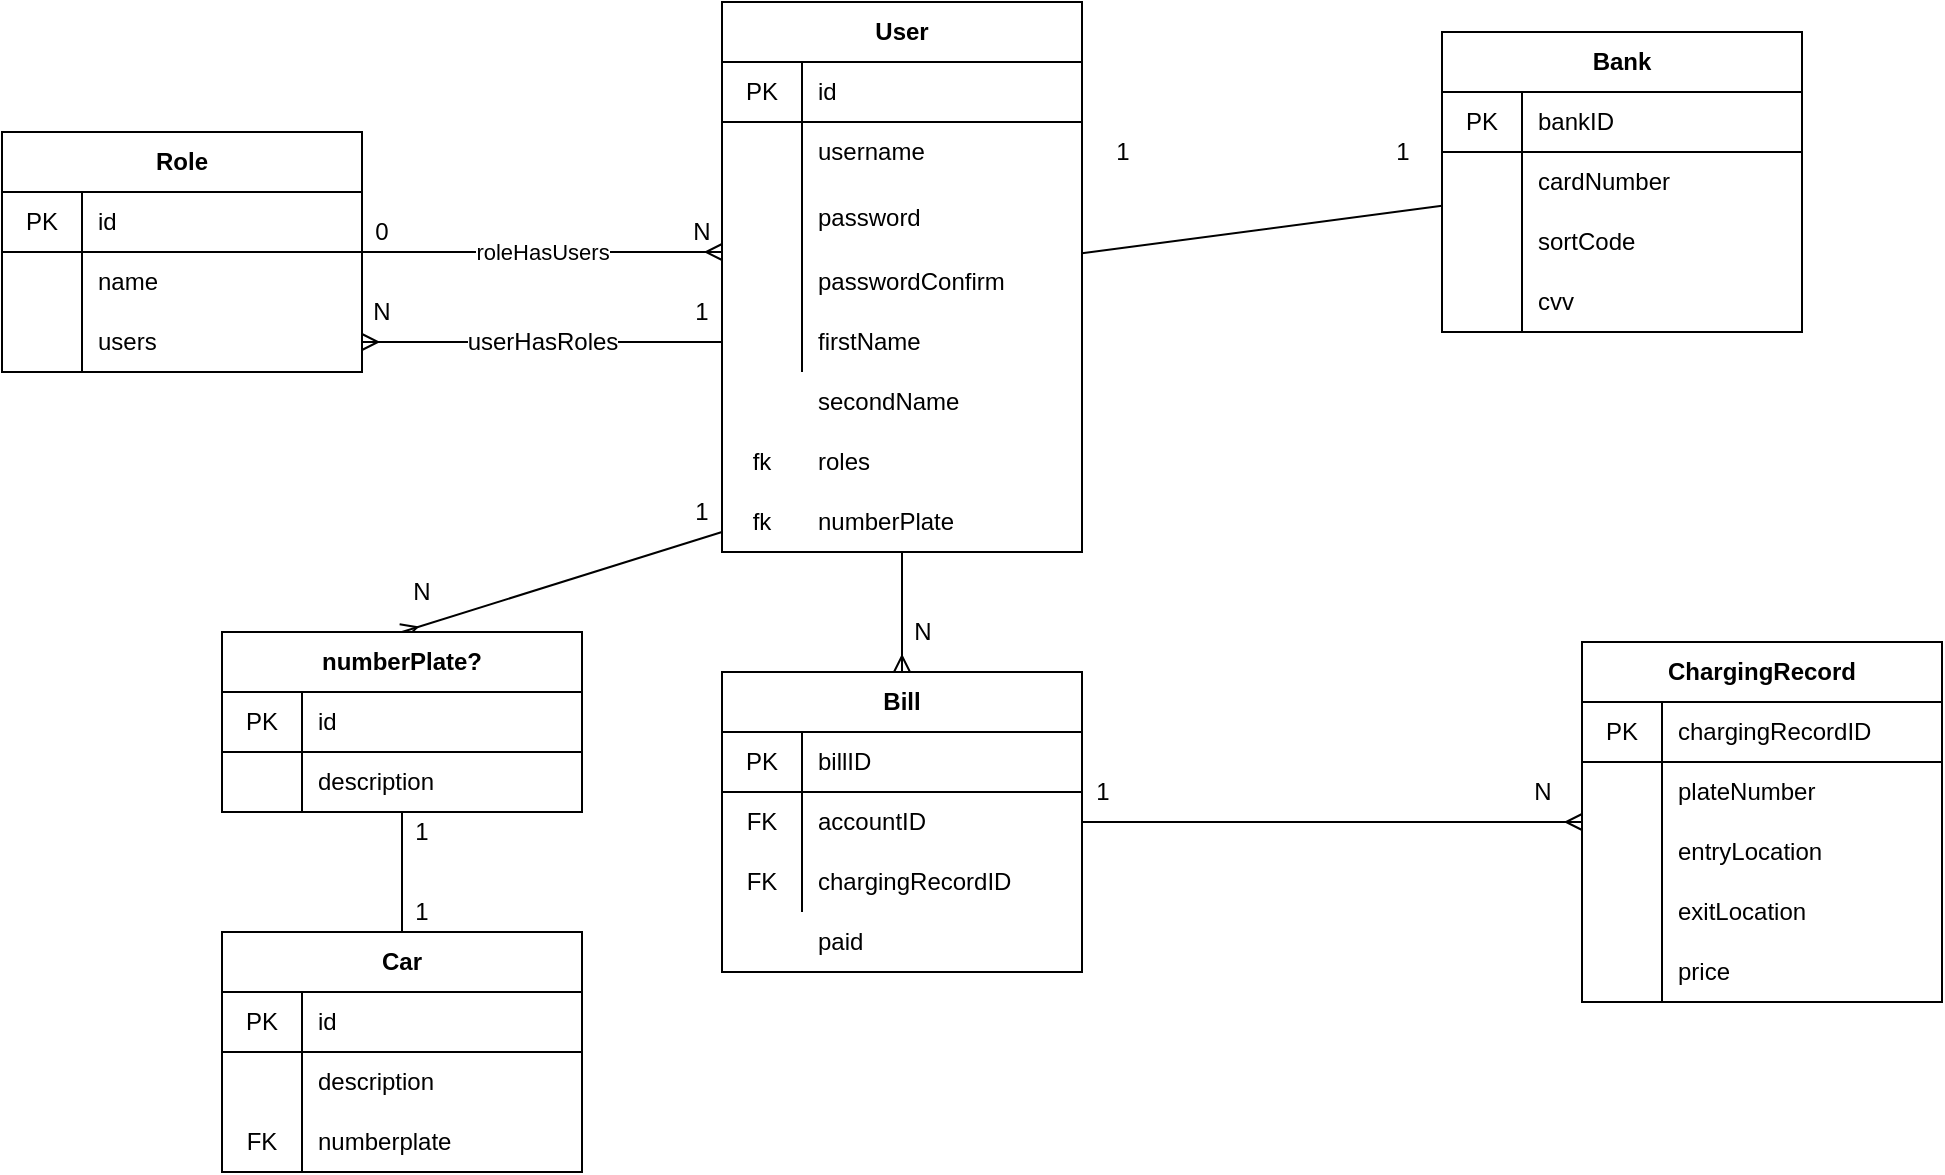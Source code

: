 <mxfile version="13.8.0" type="device"><diagram name="Page-1" id="9f46799a-70d6-7492-0946-bef42562c5a5"><mxGraphModel dx="2081" dy="526" grid="1" gridSize="10" guides="1" tooltips="1" connect="1" arrows="1" fold="1" page="1" pageScale="1" pageWidth="1100" pageHeight="850" background="#ffffff" math="0" shadow="0"><root><mxCell id="0"/><mxCell id="1" parent="0"/><mxCell id="W1NpXFlyGG9XeFbNxhvx-20" value="Bank" style="shape=table;html=1;whiteSpace=wrap;startSize=30;container=1;collapsible=0;childLayout=tableLayout;fixedRows=1;rowLines=0;fontStyle=1;align=center;" parent="1" vertex="1"><mxGeometry x="620" y="250" width="180" height="150" as="geometry"/></mxCell><mxCell id="W1NpXFlyGG9XeFbNxhvx-21" value="" style="shape=partialRectangle;html=1;whiteSpace=wrap;collapsible=0;dropTarget=0;pointerEvents=0;fillColor=none;top=0;left=0;bottom=1;right=0;points=[[0,0.5],[1,0.5]];portConstraint=eastwest;" parent="W1NpXFlyGG9XeFbNxhvx-20" vertex="1"><mxGeometry y="30" width="180" height="30" as="geometry"/></mxCell><mxCell id="W1NpXFlyGG9XeFbNxhvx-22" value="PK" style="shape=partialRectangle;html=1;whiteSpace=wrap;connectable=0;fillColor=none;top=0;left=0;bottom=0;right=0;overflow=hidden;" parent="W1NpXFlyGG9XeFbNxhvx-21" vertex="1"><mxGeometry width="40" height="30" as="geometry"/></mxCell><mxCell id="W1NpXFlyGG9XeFbNxhvx-23" value="bankID" style="shape=partialRectangle;html=1;whiteSpace=wrap;connectable=0;fillColor=none;top=0;left=0;bottom=0;right=0;align=left;spacingLeft=6;overflow=hidden;" parent="W1NpXFlyGG9XeFbNxhvx-21" vertex="1"><mxGeometry x="40" width="140" height="30" as="geometry"/></mxCell><mxCell id="W1NpXFlyGG9XeFbNxhvx-24" value="" style="shape=partialRectangle;html=1;whiteSpace=wrap;collapsible=0;dropTarget=0;pointerEvents=0;fillColor=none;top=0;left=0;bottom=0;right=0;points=[[0,0.5],[1,0.5]];portConstraint=eastwest;" parent="W1NpXFlyGG9XeFbNxhvx-20" vertex="1"><mxGeometry y="60" width="180" height="30" as="geometry"/></mxCell><mxCell id="W1NpXFlyGG9XeFbNxhvx-25" value="" style="shape=partialRectangle;html=1;whiteSpace=wrap;connectable=0;fillColor=none;top=0;left=0;bottom=0;right=0;overflow=hidden;" parent="W1NpXFlyGG9XeFbNxhvx-24" vertex="1"><mxGeometry width="40" height="30" as="geometry"/></mxCell><mxCell id="W1NpXFlyGG9XeFbNxhvx-26" value="cardNumber" style="shape=partialRectangle;html=1;whiteSpace=wrap;connectable=0;fillColor=none;top=0;left=0;bottom=0;right=0;align=left;spacingLeft=6;overflow=hidden;" parent="W1NpXFlyGG9XeFbNxhvx-24" vertex="1"><mxGeometry x="40" width="140" height="30" as="geometry"/></mxCell><mxCell id="W1NpXFlyGG9XeFbNxhvx-27" value="" style="shape=partialRectangle;html=1;whiteSpace=wrap;collapsible=0;dropTarget=0;pointerEvents=0;fillColor=none;top=0;left=0;bottom=0;right=0;points=[[0,0.5],[1,0.5]];portConstraint=eastwest;" parent="W1NpXFlyGG9XeFbNxhvx-20" vertex="1"><mxGeometry y="90" width="180" height="30" as="geometry"/></mxCell><mxCell id="W1NpXFlyGG9XeFbNxhvx-28" value="" style="shape=partialRectangle;html=1;whiteSpace=wrap;connectable=0;fillColor=none;top=0;left=0;bottom=0;right=0;overflow=hidden;" parent="W1NpXFlyGG9XeFbNxhvx-27" vertex="1"><mxGeometry width="40" height="30" as="geometry"/></mxCell><mxCell id="W1NpXFlyGG9XeFbNxhvx-29" value="sortCode" style="shape=partialRectangle;html=1;whiteSpace=wrap;connectable=0;fillColor=none;top=0;left=0;bottom=0;right=0;align=left;spacingLeft=6;overflow=hidden;" parent="W1NpXFlyGG9XeFbNxhvx-27" vertex="1"><mxGeometry x="40" width="140" height="30" as="geometry"/></mxCell><mxCell id="W1NpXFlyGG9XeFbNxhvx-30" value="" style="shape=partialRectangle;html=1;whiteSpace=wrap;collapsible=0;dropTarget=0;pointerEvents=0;fillColor=none;top=0;left=0;bottom=0;right=0;points=[[0,0.5],[1,0.5]];portConstraint=eastwest;" parent="W1NpXFlyGG9XeFbNxhvx-20" vertex="1"><mxGeometry y="120" width="180" height="30" as="geometry"/></mxCell><mxCell id="W1NpXFlyGG9XeFbNxhvx-31" value="" style="shape=partialRectangle;html=1;whiteSpace=wrap;connectable=0;fillColor=none;top=0;left=0;bottom=0;right=0;overflow=hidden;" parent="W1NpXFlyGG9XeFbNxhvx-30" vertex="1"><mxGeometry width="40" height="30" as="geometry"/></mxCell><mxCell id="W1NpXFlyGG9XeFbNxhvx-32" value="cvv" style="shape=partialRectangle;html=1;whiteSpace=wrap;connectable=0;fillColor=none;top=0;left=0;bottom=0;right=0;align=left;spacingLeft=6;overflow=hidden;" parent="W1NpXFlyGG9XeFbNxhvx-30" vertex="1"><mxGeometry x="40" width="140" height="30" as="geometry"/></mxCell><mxCell id="W1NpXFlyGG9XeFbNxhvx-1" value="User" style="shape=table;html=1;whiteSpace=wrap;startSize=30;container=1;collapsible=0;childLayout=tableLayout;fixedRows=1;rowLines=0;fontStyle=1;align=center;" parent="1" vertex="1"><mxGeometry x="260" y="235" width="180" height="275" as="geometry"/></mxCell><mxCell id="W1NpXFlyGG9XeFbNxhvx-2" value="" style="shape=partialRectangle;html=1;whiteSpace=wrap;collapsible=0;dropTarget=0;pointerEvents=0;fillColor=none;top=0;left=0;bottom=1;right=0;points=[[0,0.5],[1,0.5]];portConstraint=eastwest;" parent="W1NpXFlyGG9XeFbNxhvx-1" vertex="1"><mxGeometry y="30" width="180" height="30" as="geometry"/></mxCell><mxCell id="W1NpXFlyGG9XeFbNxhvx-3" value="PK" style="shape=partialRectangle;html=1;whiteSpace=wrap;connectable=0;fillColor=none;top=0;left=0;bottom=0;right=0;overflow=hidden;" parent="W1NpXFlyGG9XeFbNxhvx-2" vertex="1"><mxGeometry width="40" height="30" as="geometry"/></mxCell><mxCell id="W1NpXFlyGG9XeFbNxhvx-4" value="id" style="shape=partialRectangle;html=1;whiteSpace=wrap;connectable=0;fillColor=none;top=0;left=0;bottom=0;right=0;align=left;spacingLeft=6;overflow=hidden;" parent="W1NpXFlyGG9XeFbNxhvx-2" vertex="1"><mxGeometry x="40" width="140" height="30" as="geometry"/></mxCell><mxCell id="W1NpXFlyGG9XeFbNxhvx-5" value="" style="shape=partialRectangle;html=1;whiteSpace=wrap;collapsible=0;dropTarget=0;pointerEvents=0;fillColor=none;top=0;left=0;bottom=0;right=0;points=[[0,0.5],[1,0.5]];portConstraint=eastwest;" parent="W1NpXFlyGG9XeFbNxhvx-1" vertex="1"><mxGeometry y="60" width="180" height="30" as="geometry"/></mxCell><mxCell id="W1NpXFlyGG9XeFbNxhvx-6" value="" style="shape=partialRectangle;html=1;whiteSpace=wrap;connectable=0;fillColor=none;top=0;left=0;bottom=0;right=0;overflow=hidden;" parent="W1NpXFlyGG9XeFbNxhvx-5" vertex="1"><mxGeometry width="40" height="30" as="geometry"/></mxCell><mxCell id="W1NpXFlyGG9XeFbNxhvx-7" value="username" style="shape=partialRectangle;html=1;whiteSpace=wrap;connectable=0;fillColor=none;top=0;left=0;bottom=0;right=0;align=left;spacingLeft=6;overflow=hidden;" parent="W1NpXFlyGG9XeFbNxhvx-5" vertex="1"><mxGeometry x="40" width="140" height="30" as="geometry"/></mxCell><mxCell id="W1NpXFlyGG9XeFbNxhvx-8" value="" style="shape=partialRectangle;html=1;whiteSpace=wrap;collapsible=0;dropTarget=0;pointerEvents=0;fillColor=none;top=0;left=0;bottom=0;right=0;points=[[0,0.5],[1,0.5]];portConstraint=eastwest;" parent="W1NpXFlyGG9XeFbNxhvx-1" vertex="1"><mxGeometry y="90" width="180" height="35" as="geometry"/></mxCell><mxCell id="W1NpXFlyGG9XeFbNxhvx-9" value="" style="shape=partialRectangle;html=1;whiteSpace=wrap;connectable=0;fillColor=none;top=0;left=0;bottom=0;right=0;overflow=hidden;" parent="W1NpXFlyGG9XeFbNxhvx-8" vertex="1"><mxGeometry width="40" height="35" as="geometry"/></mxCell><mxCell id="W1NpXFlyGG9XeFbNxhvx-10" value="password" style="shape=partialRectangle;html=1;whiteSpace=wrap;connectable=0;fillColor=none;top=0;left=0;bottom=0;right=0;align=left;spacingLeft=6;overflow=hidden;" parent="W1NpXFlyGG9XeFbNxhvx-8" vertex="1"><mxGeometry x="40" width="140" height="35" as="geometry"/></mxCell><mxCell id="W1NpXFlyGG9XeFbNxhvx-14" value="" style="shape=partialRectangle;html=1;whiteSpace=wrap;collapsible=0;dropTarget=0;pointerEvents=0;fillColor=none;top=0;left=0;bottom=0;right=0;points=[[0,0.5],[1,0.5]];portConstraint=eastwest;" parent="W1NpXFlyGG9XeFbNxhvx-1" vertex="1"><mxGeometry y="125" width="180" height="30" as="geometry"/></mxCell><mxCell id="W1NpXFlyGG9XeFbNxhvx-15" value="" style="shape=partialRectangle;html=1;whiteSpace=wrap;connectable=0;fillColor=none;top=0;left=0;bottom=0;right=0;overflow=hidden;" parent="W1NpXFlyGG9XeFbNxhvx-14" vertex="1"><mxGeometry width="40" height="30" as="geometry"/></mxCell><mxCell id="W1NpXFlyGG9XeFbNxhvx-16" value="passwordConfirm" style="shape=partialRectangle;html=1;whiteSpace=wrap;connectable=0;fillColor=none;top=0;left=0;bottom=0;right=0;align=left;spacingLeft=6;overflow=hidden;" parent="W1NpXFlyGG9XeFbNxhvx-14" vertex="1"><mxGeometry x="40" width="140" height="30" as="geometry"/></mxCell><mxCell id="W1NpXFlyGG9XeFbNxhvx-17" value="" style="shape=partialRectangle;html=1;whiteSpace=wrap;collapsible=0;dropTarget=0;pointerEvents=0;fillColor=none;top=0;left=0;bottom=0;right=0;points=[[0,0.5],[1,0.5]];portConstraint=eastwest;" parent="W1NpXFlyGG9XeFbNxhvx-1" vertex="1"><mxGeometry y="155" width="180" height="30" as="geometry"/></mxCell><mxCell id="W1NpXFlyGG9XeFbNxhvx-18" value="" style="shape=partialRectangle;html=1;whiteSpace=wrap;connectable=0;fillColor=none;top=0;left=0;bottom=0;right=0;overflow=hidden;" parent="W1NpXFlyGG9XeFbNxhvx-17" vertex="1"><mxGeometry width="40" height="30" as="geometry"/></mxCell><mxCell id="W1NpXFlyGG9XeFbNxhvx-19" value="firstName" style="shape=partialRectangle;html=1;whiteSpace=wrap;connectable=0;fillColor=none;top=0;left=0;bottom=0;right=0;align=left;spacingLeft=6;overflow=hidden;" parent="W1NpXFlyGG9XeFbNxhvx-17" vertex="1"><mxGeometry x="40" width="140" height="30" as="geometry"/></mxCell><mxCell id="W1NpXFlyGG9XeFbNxhvx-40" value="1" style="text;html=1;align=center;verticalAlign=middle;resizable=0;points=[];autosize=1;" parent="1" vertex="1"><mxGeometry x="590" y="300" width="20" height="20" as="geometry"/></mxCell><mxCell id="W1NpXFlyGG9XeFbNxhvx-41" value="1" style="text;html=1;align=center;verticalAlign=middle;resizable=0;points=[];autosize=1;" parent="1" vertex="1"><mxGeometry x="450" y="300" width="20" height="20" as="geometry"/></mxCell><mxCell id="W1NpXFlyGG9XeFbNxhvx-42" value="Bill" style="shape=table;html=1;whiteSpace=wrap;startSize=30;container=1;collapsible=0;childLayout=tableLayout;fixedRows=1;rowLines=0;fontStyle=1;align=center;" parent="1" vertex="1"><mxGeometry x="260" y="570" width="180" height="150" as="geometry"/></mxCell><mxCell id="W1NpXFlyGG9XeFbNxhvx-43" value="" style="shape=partialRectangle;html=1;whiteSpace=wrap;collapsible=0;dropTarget=0;pointerEvents=0;fillColor=none;top=0;left=0;bottom=1;right=0;points=[[0,0.5],[1,0.5]];portConstraint=eastwest;" parent="W1NpXFlyGG9XeFbNxhvx-42" vertex="1"><mxGeometry y="30" width="180" height="30" as="geometry"/></mxCell><mxCell id="W1NpXFlyGG9XeFbNxhvx-44" value="PK" style="shape=partialRectangle;html=1;whiteSpace=wrap;connectable=0;fillColor=none;top=0;left=0;bottom=0;right=0;overflow=hidden;" parent="W1NpXFlyGG9XeFbNxhvx-43" vertex="1"><mxGeometry width="40" height="30" as="geometry"/></mxCell><mxCell id="W1NpXFlyGG9XeFbNxhvx-45" value="billID" style="shape=partialRectangle;html=1;whiteSpace=wrap;connectable=0;fillColor=none;top=0;left=0;bottom=0;right=0;align=left;spacingLeft=6;overflow=hidden;" parent="W1NpXFlyGG9XeFbNxhvx-43" vertex="1"><mxGeometry x="40" width="140" height="30" as="geometry"/></mxCell><mxCell id="W1NpXFlyGG9XeFbNxhvx-46" value="" style="shape=partialRectangle;html=1;whiteSpace=wrap;collapsible=0;dropTarget=0;pointerEvents=0;fillColor=none;top=0;left=0;bottom=0;right=0;points=[[0,0.5],[1,0.5]];portConstraint=eastwest;" parent="W1NpXFlyGG9XeFbNxhvx-42" vertex="1"><mxGeometry y="60" width="180" height="30" as="geometry"/></mxCell><mxCell id="W1NpXFlyGG9XeFbNxhvx-47" value="FK" style="shape=partialRectangle;html=1;whiteSpace=wrap;connectable=0;fillColor=none;top=0;left=0;bottom=0;right=0;overflow=hidden;" parent="W1NpXFlyGG9XeFbNxhvx-46" vertex="1"><mxGeometry width="40" height="30" as="geometry"/></mxCell><mxCell id="W1NpXFlyGG9XeFbNxhvx-48" value="accountID" style="shape=partialRectangle;html=1;whiteSpace=wrap;connectable=0;fillColor=none;top=0;left=0;bottom=0;right=0;align=left;spacingLeft=6;overflow=hidden;" parent="W1NpXFlyGG9XeFbNxhvx-46" vertex="1"><mxGeometry x="40" width="140" height="30" as="geometry"/></mxCell><mxCell id="W1NpXFlyGG9XeFbNxhvx-49" value="" style="shape=partialRectangle;html=1;whiteSpace=wrap;collapsible=0;dropTarget=0;pointerEvents=0;fillColor=none;top=0;left=0;bottom=0;right=0;points=[[0,0.5],[1,0.5]];portConstraint=eastwest;" parent="W1NpXFlyGG9XeFbNxhvx-42" vertex="1"><mxGeometry y="90" width="180" height="30" as="geometry"/></mxCell><mxCell id="W1NpXFlyGG9XeFbNxhvx-50" value="FK" style="shape=partialRectangle;html=1;whiteSpace=wrap;connectable=0;fillColor=none;top=0;left=0;bottom=0;right=0;overflow=hidden;" parent="W1NpXFlyGG9XeFbNxhvx-49" vertex="1"><mxGeometry width="40" height="30" as="geometry"/></mxCell><mxCell id="W1NpXFlyGG9XeFbNxhvx-51" value="chargingRecordID" style="shape=partialRectangle;html=1;whiteSpace=wrap;connectable=0;fillColor=none;top=0;left=0;bottom=0;right=0;align=left;spacingLeft=6;overflow=hidden;" parent="W1NpXFlyGG9XeFbNxhvx-49" vertex="1"><mxGeometry x="40" width="140" height="30" as="geometry"/></mxCell><mxCell id="W1NpXFlyGG9XeFbNxhvx-60" value="N" style="text;html=1;align=center;verticalAlign=middle;resizable=0;points=[];autosize=1;" parent="1" vertex="1"><mxGeometry x="350" y="540" width="20" height="20" as="geometry"/></mxCell><mxCell id="W1NpXFlyGG9XeFbNxhvx-61" value="" style="fontSize=12;html=1;endArrow=ERmany;" parent="1" source="W1NpXFlyGG9XeFbNxhvx-1" target="W1NpXFlyGG9XeFbNxhvx-42" edge="1"><mxGeometry width="100" height="100" relative="1" as="geometry"><mxPoint x="230" y="480" as="sourcePoint"/><mxPoint x="290" y="480" as="targetPoint"/></mxGeometry></mxCell><mxCell id="W1NpXFlyGG9XeFbNxhvx-62" value="" style="endArrow=none;html=1;" parent="1" source="W1NpXFlyGG9XeFbNxhvx-1" target="W1NpXFlyGG9XeFbNxhvx-20" edge="1"><mxGeometry width="50" height="50" relative="1" as="geometry"><mxPoint x="510" y="420" as="sourcePoint"/><mxPoint x="560" y="370" as="targetPoint"/></mxGeometry></mxCell><mxCell id="W1NpXFlyGG9XeFbNxhvx-79" value="" style="fontSize=12;html=1;endArrow=ERmany;" parent="1" source="W1NpXFlyGG9XeFbNxhvx-42" target="W1NpXFlyGG9XeFbNxhvx-63" edge="1"><mxGeometry width="100" height="100" relative="1" as="geometry"><mxPoint x="560" y="530" as="sourcePoint"/><mxPoint x="560" y="685" as="targetPoint"/></mxGeometry></mxCell><mxCell id="W1NpXFlyGG9XeFbNxhvx-80" value="N" style="text;html=1;align=center;verticalAlign=middle;resizable=0;points=[];autosize=1;" parent="1" vertex="1"><mxGeometry x="660" y="620" width="20" height="20" as="geometry"/></mxCell><mxCell id="W1NpXFlyGG9XeFbNxhvx-81" value="1" style="text;html=1;align=center;verticalAlign=middle;resizable=0;points=[];autosize=1;" parent="1" vertex="1"><mxGeometry x="440" y="620" width="20" height="20" as="geometry"/></mxCell><mxCell id="WiAg-bThVep7lbaZ93A0-1" value="paid" style="shape=partialRectangle;html=1;whiteSpace=wrap;connectable=0;fillColor=none;top=0;left=0;bottom=0;right=0;align=left;spacingLeft=6;overflow=hidden;" parent="1" vertex="1"><mxGeometry x="300" y="690" width="140" height="30" as="geometry"/></mxCell><mxCell id="W1NpXFlyGG9XeFbNxhvx-63" value="ChargingRecord" style="shape=table;html=1;whiteSpace=wrap;startSize=30;container=1;collapsible=0;childLayout=tableLayout;fixedRows=1;rowLines=0;fontStyle=1;align=center;" parent="1" vertex="1"><mxGeometry x="690" y="555" width="180" height="180" as="geometry"/></mxCell><mxCell id="W1NpXFlyGG9XeFbNxhvx-64" value="" style="shape=partialRectangle;html=1;whiteSpace=wrap;collapsible=0;dropTarget=0;pointerEvents=0;fillColor=none;top=0;left=0;bottom=1;right=0;points=[[0,0.5],[1,0.5]];portConstraint=eastwest;" parent="W1NpXFlyGG9XeFbNxhvx-63" vertex="1"><mxGeometry y="30" width="180" height="30" as="geometry"/></mxCell><mxCell id="W1NpXFlyGG9XeFbNxhvx-65" value="PK" style="shape=partialRectangle;html=1;whiteSpace=wrap;connectable=0;fillColor=none;top=0;left=0;bottom=0;right=0;overflow=hidden;" parent="W1NpXFlyGG9XeFbNxhvx-64" vertex="1"><mxGeometry width="40" height="30" as="geometry"/></mxCell><mxCell id="W1NpXFlyGG9XeFbNxhvx-66" value="chargingRecordID" style="shape=partialRectangle;html=1;whiteSpace=wrap;connectable=0;fillColor=none;top=0;left=0;bottom=0;right=0;align=left;spacingLeft=6;overflow=hidden;" parent="W1NpXFlyGG9XeFbNxhvx-64" vertex="1"><mxGeometry x="40" width="140" height="30" as="geometry"/></mxCell><mxCell id="W1NpXFlyGG9XeFbNxhvx-67" value="" style="shape=partialRectangle;html=1;whiteSpace=wrap;collapsible=0;dropTarget=0;pointerEvents=0;fillColor=none;top=0;left=0;bottom=0;right=0;points=[[0,0.5],[1,0.5]];portConstraint=eastwest;" parent="W1NpXFlyGG9XeFbNxhvx-63" vertex="1"><mxGeometry y="60" width="180" height="30" as="geometry"/></mxCell><mxCell id="W1NpXFlyGG9XeFbNxhvx-68" value="" style="shape=partialRectangle;html=1;whiteSpace=wrap;connectable=0;fillColor=none;top=0;left=0;bottom=0;right=0;overflow=hidden;" parent="W1NpXFlyGG9XeFbNxhvx-67" vertex="1"><mxGeometry width="40" height="30" as="geometry"/></mxCell><mxCell id="W1NpXFlyGG9XeFbNxhvx-69" value="plateNumber" style="shape=partialRectangle;html=1;whiteSpace=wrap;connectable=0;fillColor=none;top=0;left=0;bottom=0;right=0;align=left;spacingLeft=6;overflow=hidden;" parent="W1NpXFlyGG9XeFbNxhvx-67" vertex="1"><mxGeometry x="40" width="140" height="30" as="geometry"/></mxCell><mxCell id="W1NpXFlyGG9XeFbNxhvx-70" value="" style="shape=partialRectangle;html=1;whiteSpace=wrap;collapsible=0;dropTarget=0;pointerEvents=0;fillColor=none;top=0;left=0;bottom=0;right=0;points=[[0,0.5],[1,0.5]];portConstraint=eastwest;" parent="W1NpXFlyGG9XeFbNxhvx-63" vertex="1"><mxGeometry y="90" width="180" height="30" as="geometry"/></mxCell><mxCell id="W1NpXFlyGG9XeFbNxhvx-71" value="" style="shape=partialRectangle;html=1;whiteSpace=wrap;connectable=0;fillColor=none;top=0;left=0;bottom=0;right=0;overflow=hidden;" parent="W1NpXFlyGG9XeFbNxhvx-70" vertex="1"><mxGeometry width="40" height="30" as="geometry"/></mxCell><mxCell id="W1NpXFlyGG9XeFbNxhvx-72" value="entryLocation" style="shape=partialRectangle;html=1;whiteSpace=wrap;connectable=0;fillColor=none;top=0;left=0;bottom=0;right=0;align=left;spacingLeft=6;overflow=hidden;" parent="W1NpXFlyGG9XeFbNxhvx-70" vertex="1"><mxGeometry x="40" width="140" height="30" as="geometry"/></mxCell><mxCell id="W1NpXFlyGG9XeFbNxhvx-73" value="" style="shape=partialRectangle;html=1;whiteSpace=wrap;collapsible=0;dropTarget=0;pointerEvents=0;fillColor=none;top=0;left=0;bottom=0;right=0;points=[[0,0.5],[1,0.5]];portConstraint=eastwest;" parent="W1NpXFlyGG9XeFbNxhvx-63" vertex="1"><mxGeometry y="120" width="180" height="30" as="geometry"/></mxCell><mxCell id="W1NpXFlyGG9XeFbNxhvx-74" value="" style="shape=partialRectangle;html=1;whiteSpace=wrap;connectable=0;fillColor=none;top=0;left=0;bottom=0;right=0;overflow=hidden;" parent="W1NpXFlyGG9XeFbNxhvx-73" vertex="1"><mxGeometry width="40" height="30" as="geometry"/></mxCell><mxCell id="W1NpXFlyGG9XeFbNxhvx-75" value="exitLocation" style="shape=partialRectangle;html=1;whiteSpace=wrap;connectable=0;fillColor=none;top=0;left=0;bottom=0;right=0;align=left;spacingLeft=6;overflow=hidden;" parent="W1NpXFlyGG9XeFbNxhvx-73" vertex="1"><mxGeometry x="40" width="140" height="30" as="geometry"/></mxCell><mxCell id="W1NpXFlyGG9XeFbNxhvx-76" value="" style="shape=partialRectangle;html=1;whiteSpace=wrap;collapsible=0;dropTarget=0;pointerEvents=0;fillColor=none;top=0;left=0;bottom=0;right=0;points=[[0,0.5],[1,0.5]];portConstraint=eastwest;" parent="W1NpXFlyGG9XeFbNxhvx-63" vertex="1"><mxGeometry y="150" width="180" height="30" as="geometry"/></mxCell><mxCell id="W1NpXFlyGG9XeFbNxhvx-77" value="" style="shape=partialRectangle;html=1;whiteSpace=wrap;connectable=0;fillColor=none;top=0;left=0;bottom=0;right=0;overflow=hidden;" parent="W1NpXFlyGG9XeFbNxhvx-76" vertex="1"><mxGeometry width="40" height="30" as="geometry"/></mxCell><mxCell id="W1NpXFlyGG9XeFbNxhvx-78" value="price" style="shape=partialRectangle;html=1;whiteSpace=wrap;connectable=0;fillColor=none;top=0;left=0;bottom=0;right=0;align=left;spacingLeft=6;overflow=hidden;" parent="W1NpXFlyGG9XeFbNxhvx-76" vertex="1"><mxGeometry x="40" width="140" height="30" as="geometry"/></mxCell><mxCell id="ttEvT21VYFEnxVB0dkPc-1" value="" style="shape=partialRectangle;html=1;whiteSpace=wrap;collapsible=0;dropTarget=0;pointerEvents=0;fillColor=none;top=0;left=0;bottom=0;right=0;points=[[0,0.5],[1,0.5]];portConstraint=eastwest;" vertex="1" parent="1"><mxGeometry x="260" y="420" width="180" height="30" as="geometry"/></mxCell><mxCell id="ttEvT21VYFEnxVB0dkPc-3" value="secondName" style="shape=partialRectangle;html=1;whiteSpace=wrap;connectable=0;fillColor=none;top=0;left=0;bottom=0;right=0;align=left;spacingLeft=6;overflow=hidden;" vertex="1" parent="ttEvT21VYFEnxVB0dkPc-1"><mxGeometry x="40" width="140" height="30" as="geometry"/></mxCell><mxCell id="ttEvT21VYFEnxVB0dkPc-4" value="roles" style="shape=partialRectangle;html=1;whiteSpace=wrap;connectable=0;fillColor=none;top=0;left=0;bottom=0;right=0;align=left;spacingLeft=6;overflow=hidden;" vertex="1" parent="1"><mxGeometry x="300" y="450" width="140" height="30" as="geometry"/></mxCell><mxCell id="ttEvT21VYFEnxVB0dkPc-18" value="roleHasUsers" style="rounded=0;orthogonalLoop=1;jettySize=auto;html=1;endArrow=none;endFill=0;startArrow=ERmany;startFill=0;exitX=0.75;exitY=1;exitDx=0;exitDy=0;" edge="1" parent="1" source="ttEvT21VYFEnxVB0dkPc-25" target="ttEvT21VYFEnxVB0dkPc-5"><mxGeometry relative="1" as="geometry"/></mxCell><mxCell id="ttEvT21VYFEnxVB0dkPc-5" value="Role" style="shape=table;html=1;whiteSpace=wrap;startSize=30;container=1;collapsible=0;childLayout=tableLayout;fixedRows=1;rowLines=0;fontStyle=1;align=center;" vertex="1" parent="1"><mxGeometry x="-100" y="300" width="180" height="120" as="geometry"/></mxCell><mxCell id="ttEvT21VYFEnxVB0dkPc-6" value="" style="shape=partialRectangle;html=1;whiteSpace=wrap;collapsible=0;dropTarget=0;pointerEvents=0;fillColor=none;top=0;left=0;bottom=1;right=0;points=[[0,0.5],[1,0.5]];portConstraint=eastwest;" vertex="1" parent="ttEvT21VYFEnxVB0dkPc-5"><mxGeometry y="30" width="180" height="30" as="geometry"/></mxCell><mxCell id="ttEvT21VYFEnxVB0dkPc-7" value="PK" style="shape=partialRectangle;html=1;whiteSpace=wrap;connectable=0;fillColor=none;top=0;left=0;bottom=0;right=0;overflow=hidden;" vertex="1" parent="ttEvT21VYFEnxVB0dkPc-6"><mxGeometry width="40" height="30" as="geometry"/></mxCell><mxCell id="ttEvT21VYFEnxVB0dkPc-8" value="id" style="shape=partialRectangle;html=1;whiteSpace=wrap;connectable=0;fillColor=none;top=0;left=0;bottom=0;right=0;align=left;spacingLeft=6;overflow=hidden;" vertex="1" parent="ttEvT21VYFEnxVB0dkPc-6"><mxGeometry x="40" width="140" height="30" as="geometry"/></mxCell><mxCell id="ttEvT21VYFEnxVB0dkPc-9" value="" style="shape=partialRectangle;html=1;whiteSpace=wrap;collapsible=0;dropTarget=0;pointerEvents=0;fillColor=none;top=0;left=0;bottom=0;right=0;points=[[0,0.5],[1,0.5]];portConstraint=eastwest;" vertex="1" parent="ttEvT21VYFEnxVB0dkPc-5"><mxGeometry y="60" width="180" height="30" as="geometry"/></mxCell><mxCell id="ttEvT21VYFEnxVB0dkPc-10" value="" style="shape=partialRectangle;html=1;whiteSpace=wrap;connectable=0;fillColor=none;top=0;left=0;bottom=0;right=0;overflow=hidden;" vertex="1" parent="ttEvT21VYFEnxVB0dkPc-9"><mxGeometry width="40" height="30" as="geometry"/></mxCell><mxCell id="ttEvT21VYFEnxVB0dkPc-11" value="name" style="shape=partialRectangle;html=1;whiteSpace=wrap;connectable=0;fillColor=none;top=0;left=0;bottom=0;right=0;align=left;spacingLeft=6;overflow=hidden;" vertex="1" parent="ttEvT21VYFEnxVB0dkPc-9"><mxGeometry x="40" width="140" height="30" as="geometry"/></mxCell><mxCell id="ttEvT21VYFEnxVB0dkPc-12" value="" style="shape=partialRectangle;html=1;whiteSpace=wrap;collapsible=0;dropTarget=0;pointerEvents=0;fillColor=none;top=0;left=0;bottom=0;right=0;points=[[0,0.5],[1,0.5]];portConstraint=eastwest;" vertex="1" parent="ttEvT21VYFEnxVB0dkPc-5"><mxGeometry y="90" width="180" height="30" as="geometry"/></mxCell><mxCell id="ttEvT21VYFEnxVB0dkPc-13" value="" style="shape=partialRectangle;html=1;whiteSpace=wrap;connectable=0;fillColor=none;top=0;left=0;bottom=0;right=0;overflow=hidden;" vertex="1" parent="ttEvT21VYFEnxVB0dkPc-12"><mxGeometry width="40" height="30" as="geometry"/></mxCell><mxCell id="ttEvT21VYFEnxVB0dkPc-14" value="users" style="shape=partialRectangle;html=1;whiteSpace=wrap;connectable=0;fillColor=none;top=0;left=0;bottom=0;right=0;align=left;spacingLeft=6;overflow=hidden;" vertex="1" parent="ttEvT21VYFEnxVB0dkPc-12"><mxGeometry x="40" width="140" height="30" as="geometry"/></mxCell><mxCell id="ttEvT21VYFEnxVB0dkPc-21" value="1&lt;span style=&quot;color: rgba(0 , 0 , 0 , 0) ; font-family: monospace ; font-size: 0px&quot;&gt;%3CmxGraphModel%3E%3Croot%3E%3CmxCell%20id%3D%220%22%2F%3E%3CmxCell%20id%3D%221%22%20parent%3D%220%22%2F%3E%3CmxCell%20id%3D%222%22%20value%3D%220%22%20style%3D%22text%3Bhtml%3D1%3BstrokeColor%3Dnone%3BfillColor%3Dnone%3Balign%3Dcenter%3BverticalAlign%3Dmiddle%3BwhiteSpace%3Dwrap%3Brounded%3D0%3B%22%20vertex%3D%221%22%20parent%3D%221%22%3E%3CmxGeometry%20x%3D%22230%22%20y%3D%22370%22%20width%3D%2240%22%20height%3D%2220%22%20as%3D%22geometry%22%2F%3E%3C%2FmxCell%3E%3C%2Froot%3E%3C%2FmxGraphModel%3E&lt;/span&gt;" style="text;html=1;strokeColor=none;fillColor=none;align=center;verticalAlign=middle;whiteSpace=wrap;rounded=0;" vertex="1" parent="1"><mxGeometry x="230" y="380" width="40" height="20" as="geometry"/></mxCell><mxCell id="ttEvT21VYFEnxVB0dkPc-22" value="N" style="text;html=1;strokeColor=none;fillColor=none;align=center;verticalAlign=middle;whiteSpace=wrap;rounded=0;" vertex="1" parent="1"><mxGeometry x="70" y="380" width="40" height="20" as="geometry"/></mxCell><mxCell id="ttEvT21VYFEnxVB0dkPc-23" value="userHasRoles" style="fontSize=12;html=1;endArrow=ERmany;exitX=0;exitY=0.5;exitDx=0;exitDy=0;entryX=1;entryY=0.5;entryDx=0;entryDy=0;" edge="1" parent="1" source="W1NpXFlyGG9XeFbNxhvx-17" target="ttEvT21VYFEnxVB0dkPc-12"><mxGeometry width="100" height="100" relative="1" as="geometry"><mxPoint x="170" y="510" as="sourcePoint"/><mxPoint x="420" y="510" as="targetPoint"/></mxGeometry></mxCell><mxCell id="ttEvT21VYFEnxVB0dkPc-25" value="N" style="text;html=1;strokeColor=none;fillColor=none;align=center;verticalAlign=middle;whiteSpace=wrap;rounded=0;" vertex="1" parent="1"><mxGeometry x="230" y="340" width="40" height="20" as="geometry"/></mxCell><mxCell id="ttEvT21VYFEnxVB0dkPc-26" value="0" style="text;html=1;strokeColor=none;fillColor=none;align=center;verticalAlign=middle;whiteSpace=wrap;rounded=0;" vertex="1" parent="1"><mxGeometry x="70" y="340" width="40" height="20" as="geometry"/></mxCell><mxCell id="ttEvT21VYFEnxVB0dkPc-50" value="numberPlate" style="shape=partialRectangle;html=1;whiteSpace=wrap;connectable=0;fillColor=none;top=0;left=0;bottom=0;right=0;align=left;spacingLeft=6;overflow=hidden;" vertex="1" parent="1"><mxGeometry x="300" y="480" width="140" height="30" as="geometry"/></mxCell><mxCell id="ttEvT21VYFEnxVB0dkPc-51" value="fk" style="shape=partialRectangle;html=1;whiteSpace=wrap;connectable=0;fillColor=none;top=0;left=0;bottom=0;right=0;overflow=hidden;" vertex="1" parent="1"><mxGeometry x="260" y="450" width="40" height="30" as="geometry"/></mxCell><mxCell id="ttEvT21VYFEnxVB0dkPc-52" value="fk" style="shape=partialRectangle;html=1;whiteSpace=wrap;connectable=0;fillColor=none;top=0;left=0;bottom=0;right=0;overflow=hidden;" vertex="1" parent="1"><mxGeometry x="260" y="480" width="40" height="30" as="geometry"/></mxCell><mxCell id="ttEvT21VYFEnxVB0dkPc-54" style="edgeStyle=none;rounded=0;orthogonalLoop=1;jettySize=auto;html=1;entryX=0.5;entryY=0;entryDx=0;entryDy=0;startArrow=ERmany;startFill=0;endArrow=none;endFill=0;exitX=0.5;exitY=0;exitDx=0;exitDy=0;" edge="1" parent="1" source="ttEvT21VYFEnxVB0dkPc-40"><mxGeometry relative="1" as="geometry"><mxPoint x="260" y="500" as="targetPoint"/></mxGeometry></mxCell><mxCell id="ttEvT21VYFEnxVB0dkPc-27" value="Car" style="shape=table;html=1;whiteSpace=wrap;startSize=30;container=1;collapsible=0;childLayout=tableLayout;fixedRows=1;rowLines=0;fontStyle=1;align=center;" vertex="1" parent="1"><mxGeometry x="10" y="700" width="180" height="120" as="geometry"/></mxCell><mxCell id="ttEvT21VYFEnxVB0dkPc-28" value="" style="shape=partialRectangle;html=1;whiteSpace=wrap;collapsible=0;dropTarget=0;pointerEvents=0;fillColor=none;top=0;left=0;bottom=1;right=0;points=[[0,0.5],[1,0.5]];portConstraint=eastwest;" vertex="1" parent="ttEvT21VYFEnxVB0dkPc-27"><mxGeometry y="30" width="180" height="30" as="geometry"/></mxCell><mxCell id="ttEvT21VYFEnxVB0dkPc-29" value="PK" style="shape=partialRectangle;html=1;whiteSpace=wrap;connectable=0;fillColor=none;top=0;left=0;bottom=0;right=0;overflow=hidden;" vertex="1" parent="ttEvT21VYFEnxVB0dkPc-28"><mxGeometry width="40" height="30" as="geometry"/></mxCell><mxCell id="ttEvT21VYFEnxVB0dkPc-30" value="id" style="shape=partialRectangle;html=1;whiteSpace=wrap;connectable=0;fillColor=none;top=0;left=0;bottom=0;right=0;align=left;spacingLeft=6;overflow=hidden;" vertex="1" parent="ttEvT21VYFEnxVB0dkPc-28"><mxGeometry x="40" width="140" height="30" as="geometry"/></mxCell><mxCell id="ttEvT21VYFEnxVB0dkPc-31" value="" style="shape=partialRectangle;html=1;whiteSpace=wrap;collapsible=0;dropTarget=0;pointerEvents=0;fillColor=none;top=0;left=0;bottom=0;right=0;points=[[0,0.5],[1,0.5]];portConstraint=eastwest;" vertex="1" parent="ttEvT21VYFEnxVB0dkPc-27"><mxGeometry y="60" width="180" height="30" as="geometry"/></mxCell><mxCell id="ttEvT21VYFEnxVB0dkPc-32" value="" style="shape=partialRectangle;html=1;whiteSpace=wrap;connectable=0;fillColor=none;top=0;left=0;bottom=0;right=0;overflow=hidden;" vertex="1" parent="ttEvT21VYFEnxVB0dkPc-31"><mxGeometry width="40" height="30" as="geometry"/></mxCell><mxCell id="ttEvT21VYFEnxVB0dkPc-33" value="description" style="shape=partialRectangle;html=1;whiteSpace=wrap;connectable=0;fillColor=none;top=0;left=0;bottom=0;right=0;align=left;spacingLeft=6;overflow=hidden;" vertex="1" parent="ttEvT21VYFEnxVB0dkPc-31"><mxGeometry x="40" width="140" height="30" as="geometry"/></mxCell><mxCell id="ttEvT21VYFEnxVB0dkPc-34" value="" style="shape=partialRectangle;html=1;whiteSpace=wrap;collapsible=0;dropTarget=0;pointerEvents=0;fillColor=none;top=0;left=0;bottom=0;right=0;points=[[0,0.5],[1,0.5]];portConstraint=eastwest;" vertex="1" parent="ttEvT21VYFEnxVB0dkPc-27"><mxGeometry y="90" width="180" height="30" as="geometry"/></mxCell><mxCell id="ttEvT21VYFEnxVB0dkPc-35" value="" style="shape=partialRectangle;html=1;whiteSpace=wrap;connectable=0;fillColor=none;top=0;left=0;bottom=0;right=0;overflow=hidden;" vertex="1" parent="ttEvT21VYFEnxVB0dkPc-34"><mxGeometry width="40" height="30" as="geometry"/></mxCell><mxCell id="ttEvT21VYFEnxVB0dkPc-36" value="numberplate" style="shape=partialRectangle;html=1;whiteSpace=wrap;connectable=0;fillColor=none;top=0;left=0;bottom=0;right=0;align=left;spacingLeft=6;overflow=hidden;" vertex="1" parent="ttEvT21VYFEnxVB0dkPc-34"><mxGeometry x="40" width="140" height="30" as="geometry"/></mxCell><mxCell id="ttEvT21VYFEnxVB0dkPc-56" style="edgeStyle=none;rounded=0;orthogonalLoop=1;jettySize=auto;html=1;startArrow=none;startFill=0;endArrow=none;endFill=0;" edge="1" parent="1" source="ttEvT21VYFEnxVB0dkPc-40" target="ttEvT21VYFEnxVB0dkPc-27"><mxGeometry relative="1" as="geometry"/></mxCell><mxCell id="ttEvT21VYFEnxVB0dkPc-40" value="numberPlate?" style="shape=table;html=1;whiteSpace=wrap;startSize=30;container=1;collapsible=0;childLayout=tableLayout;fixedRows=1;rowLines=0;fontStyle=1;align=center;" vertex="1" parent="1"><mxGeometry x="10" y="550" width="180" height="90" as="geometry"/></mxCell><mxCell id="ttEvT21VYFEnxVB0dkPc-41" value="" style="shape=partialRectangle;html=1;whiteSpace=wrap;collapsible=0;dropTarget=0;pointerEvents=0;fillColor=none;top=0;left=0;bottom=1;right=0;points=[[0,0.5],[1,0.5]];portConstraint=eastwest;" vertex="1" parent="ttEvT21VYFEnxVB0dkPc-40"><mxGeometry y="30" width="180" height="30" as="geometry"/></mxCell><mxCell id="ttEvT21VYFEnxVB0dkPc-42" value="PK" style="shape=partialRectangle;html=1;whiteSpace=wrap;connectable=0;fillColor=none;top=0;left=0;bottom=0;right=0;overflow=hidden;" vertex="1" parent="ttEvT21VYFEnxVB0dkPc-41"><mxGeometry width="40" height="30" as="geometry"/></mxCell><mxCell id="ttEvT21VYFEnxVB0dkPc-43" value="id" style="shape=partialRectangle;html=1;whiteSpace=wrap;connectable=0;fillColor=none;top=0;left=0;bottom=0;right=0;align=left;spacingLeft=6;overflow=hidden;" vertex="1" parent="ttEvT21VYFEnxVB0dkPc-41"><mxGeometry x="40" width="140" height="30" as="geometry"/></mxCell><mxCell id="ttEvT21VYFEnxVB0dkPc-44" value="" style="shape=partialRectangle;html=1;whiteSpace=wrap;collapsible=0;dropTarget=0;pointerEvents=0;fillColor=none;top=0;left=0;bottom=0;right=0;points=[[0,0.5],[1,0.5]];portConstraint=eastwest;" vertex="1" parent="ttEvT21VYFEnxVB0dkPc-40"><mxGeometry y="60" width="180" height="30" as="geometry"/></mxCell><mxCell id="ttEvT21VYFEnxVB0dkPc-45" value="" style="shape=partialRectangle;html=1;whiteSpace=wrap;connectable=0;fillColor=none;top=0;left=0;bottom=0;right=0;overflow=hidden;" vertex="1" parent="ttEvT21VYFEnxVB0dkPc-44"><mxGeometry width="40" height="30" as="geometry"/></mxCell><mxCell id="ttEvT21VYFEnxVB0dkPc-46" value="description" style="shape=partialRectangle;html=1;whiteSpace=wrap;connectable=0;fillColor=none;top=0;left=0;bottom=0;right=0;align=left;spacingLeft=6;overflow=hidden;" vertex="1" parent="ttEvT21VYFEnxVB0dkPc-44"><mxGeometry x="40" width="140" height="30" as="geometry"/></mxCell><mxCell id="ttEvT21VYFEnxVB0dkPc-57" value="FK" style="shape=partialRectangle;html=1;whiteSpace=wrap;connectable=0;fillColor=none;top=0;left=0;bottom=0;right=0;overflow=hidden;" vertex="1" parent="1"><mxGeometry x="10" y="790" width="40" height="30" as="geometry"/></mxCell><mxCell id="ttEvT21VYFEnxVB0dkPc-58" value="1&lt;span style=&quot;color: rgba(0 , 0 , 0 , 0) ; font-family: monospace ; font-size: 0px&quot;&gt;%3CmxGraphModel%3E%3Croot%3E%3CmxCell%20id%3D%220%22%2F%3E%3CmxCell%20id%3D%221%22%20parent%3D%220%22%2F%3E%3CmxCell%20id%3D%222%22%20value%3D%220%22%20style%3D%22text%3Bhtml%3D1%3BstrokeColor%3Dnone%3BfillColor%3Dnone%3Balign%3Dcenter%3BverticalAlign%3Dmiddle%3BwhiteSpace%3Dwrap%3Brounded%3D0%3B%22%20vertex%3D%221%22%20parent%3D%221%22%3E%3CmxGeometry%20x%3D%22230%22%20y%3D%22370%22%20width%3D%2240%22%20height%3D%2220%22%20as%3D%22geometry%22%2F%3E%3C%2FmxCell%3E%3C%2Froot%3E%3C%2FmxGraphModel%3E&lt;/span&gt;" style="text;html=1;strokeColor=none;fillColor=none;align=center;verticalAlign=middle;whiteSpace=wrap;rounded=0;" vertex="1" parent="1"><mxGeometry x="230" y="480" width="40" height="20" as="geometry"/></mxCell><mxCell id="ttEvT21VYFEnxVB0dkPc-59" value="N" style="text;html=1;strokeColor=none;fillColor=none;align=center;verticalAlign=middle;whiteSpace=wrap;rounded=0;" vertex="1" parent="1"><mxGeometry x="90" y="520" width="40" height="20" as="geometry"/></mxCell><mxCell id="ttEvT21VYFEnxVB0dkPc-60" value="1&lt;span style=&quot;color: rgba(0 , 0 , 0 , 0) ; font-family: monospace ; font-size: 0px&quot;&gt;%3CmxGraphModel%3E%3Croot%3E%3CmxCell%20id%3D%220%22%2F%3E%3CmxCell%20id%3D%221%22%20parent%3D%220%22%2F%3E%3CmxCell%20id%3D%222%22%20value%3D%220%22%20style%3D%22text%3Bhtml%3D1%3BstrokeColor%3Dnone%3BfillColor%3Dnone%3Balign%3Dcenter%3BverticalAlign%3Dmiddle%3BwhiteSpace%3Dwrap%3Brounded%3D0%3B%22%20vertex%3D%221%22%20parent%3D%221%22%3E%3CmxGeometry%20x%3D%22230%22%20y%3D%22370%22%20width%3D%2240%22%20height%3D%2220%22%20as%3D%22geometry%22%2F%3E%3C%2FmxCell%3E%3C%2Froot%3E%3C%2FmxGraphModel%3E&lt;/span&gt;" style="text;html=1;strokeColor=none;fillColor=none;align=center;verticalAlign=middle;whiteSpace=wrap;rounded=0;" vertex="1" parent="1"><mxGeometry x="90" y="680" width="40" height="20" as="geometry"/></mxCell><mxCell id="ttEvT21VYFEnxVB0dkPc-61" value="1&lt;span style=&quot;color: rgba(0 , 0 , 0 , 0) ; font-family: monospace ; font-size: 0px&quot;&gt;%3CmxGraphModel%3E%3Croot%3E%3CmxCell%20id%3D%220%22%2F%3E%3CmxCell%20id%3D%221%22%20parent%3D%220%22%2F%3E%3CmxCell%20id%3D%222%22%20value%3D%220%22%20style%3D%22text%3Bhtml%3D1%3BstrokeColor%3Dnone%3BfillColor%3Dnone%3Balign%3Dcenter%3BverticalAlign%3Dmiddle%3BwhiteSpace%3Dwrap%3Brounded%3D0%3B%22%20vertex%3D%221%22%20parent%3D%221%22%3E%3CmxGeometry%20x%3D%22230%22%20y%3D%22370%22%20width%3D%2240%22%20height%3D%2220%22%20as%3D%22geometry%22%2F%3E%3C%2FmxCell%3E%3C%2Froot%3E%3C%2FmxGraphModel%3E&lt;/span&gt;" style="text;html=1;strokeColor=none;fillColor=none;align=center;verticalAlign=middle;whiteSpace=wrap;rounded=0;" vertex="1" parent="1"><mxGeometry x="90" y="640" width="40" height="20" as="geometry"/></mxCell></root></mxGraphModel></diagram></mxfile>